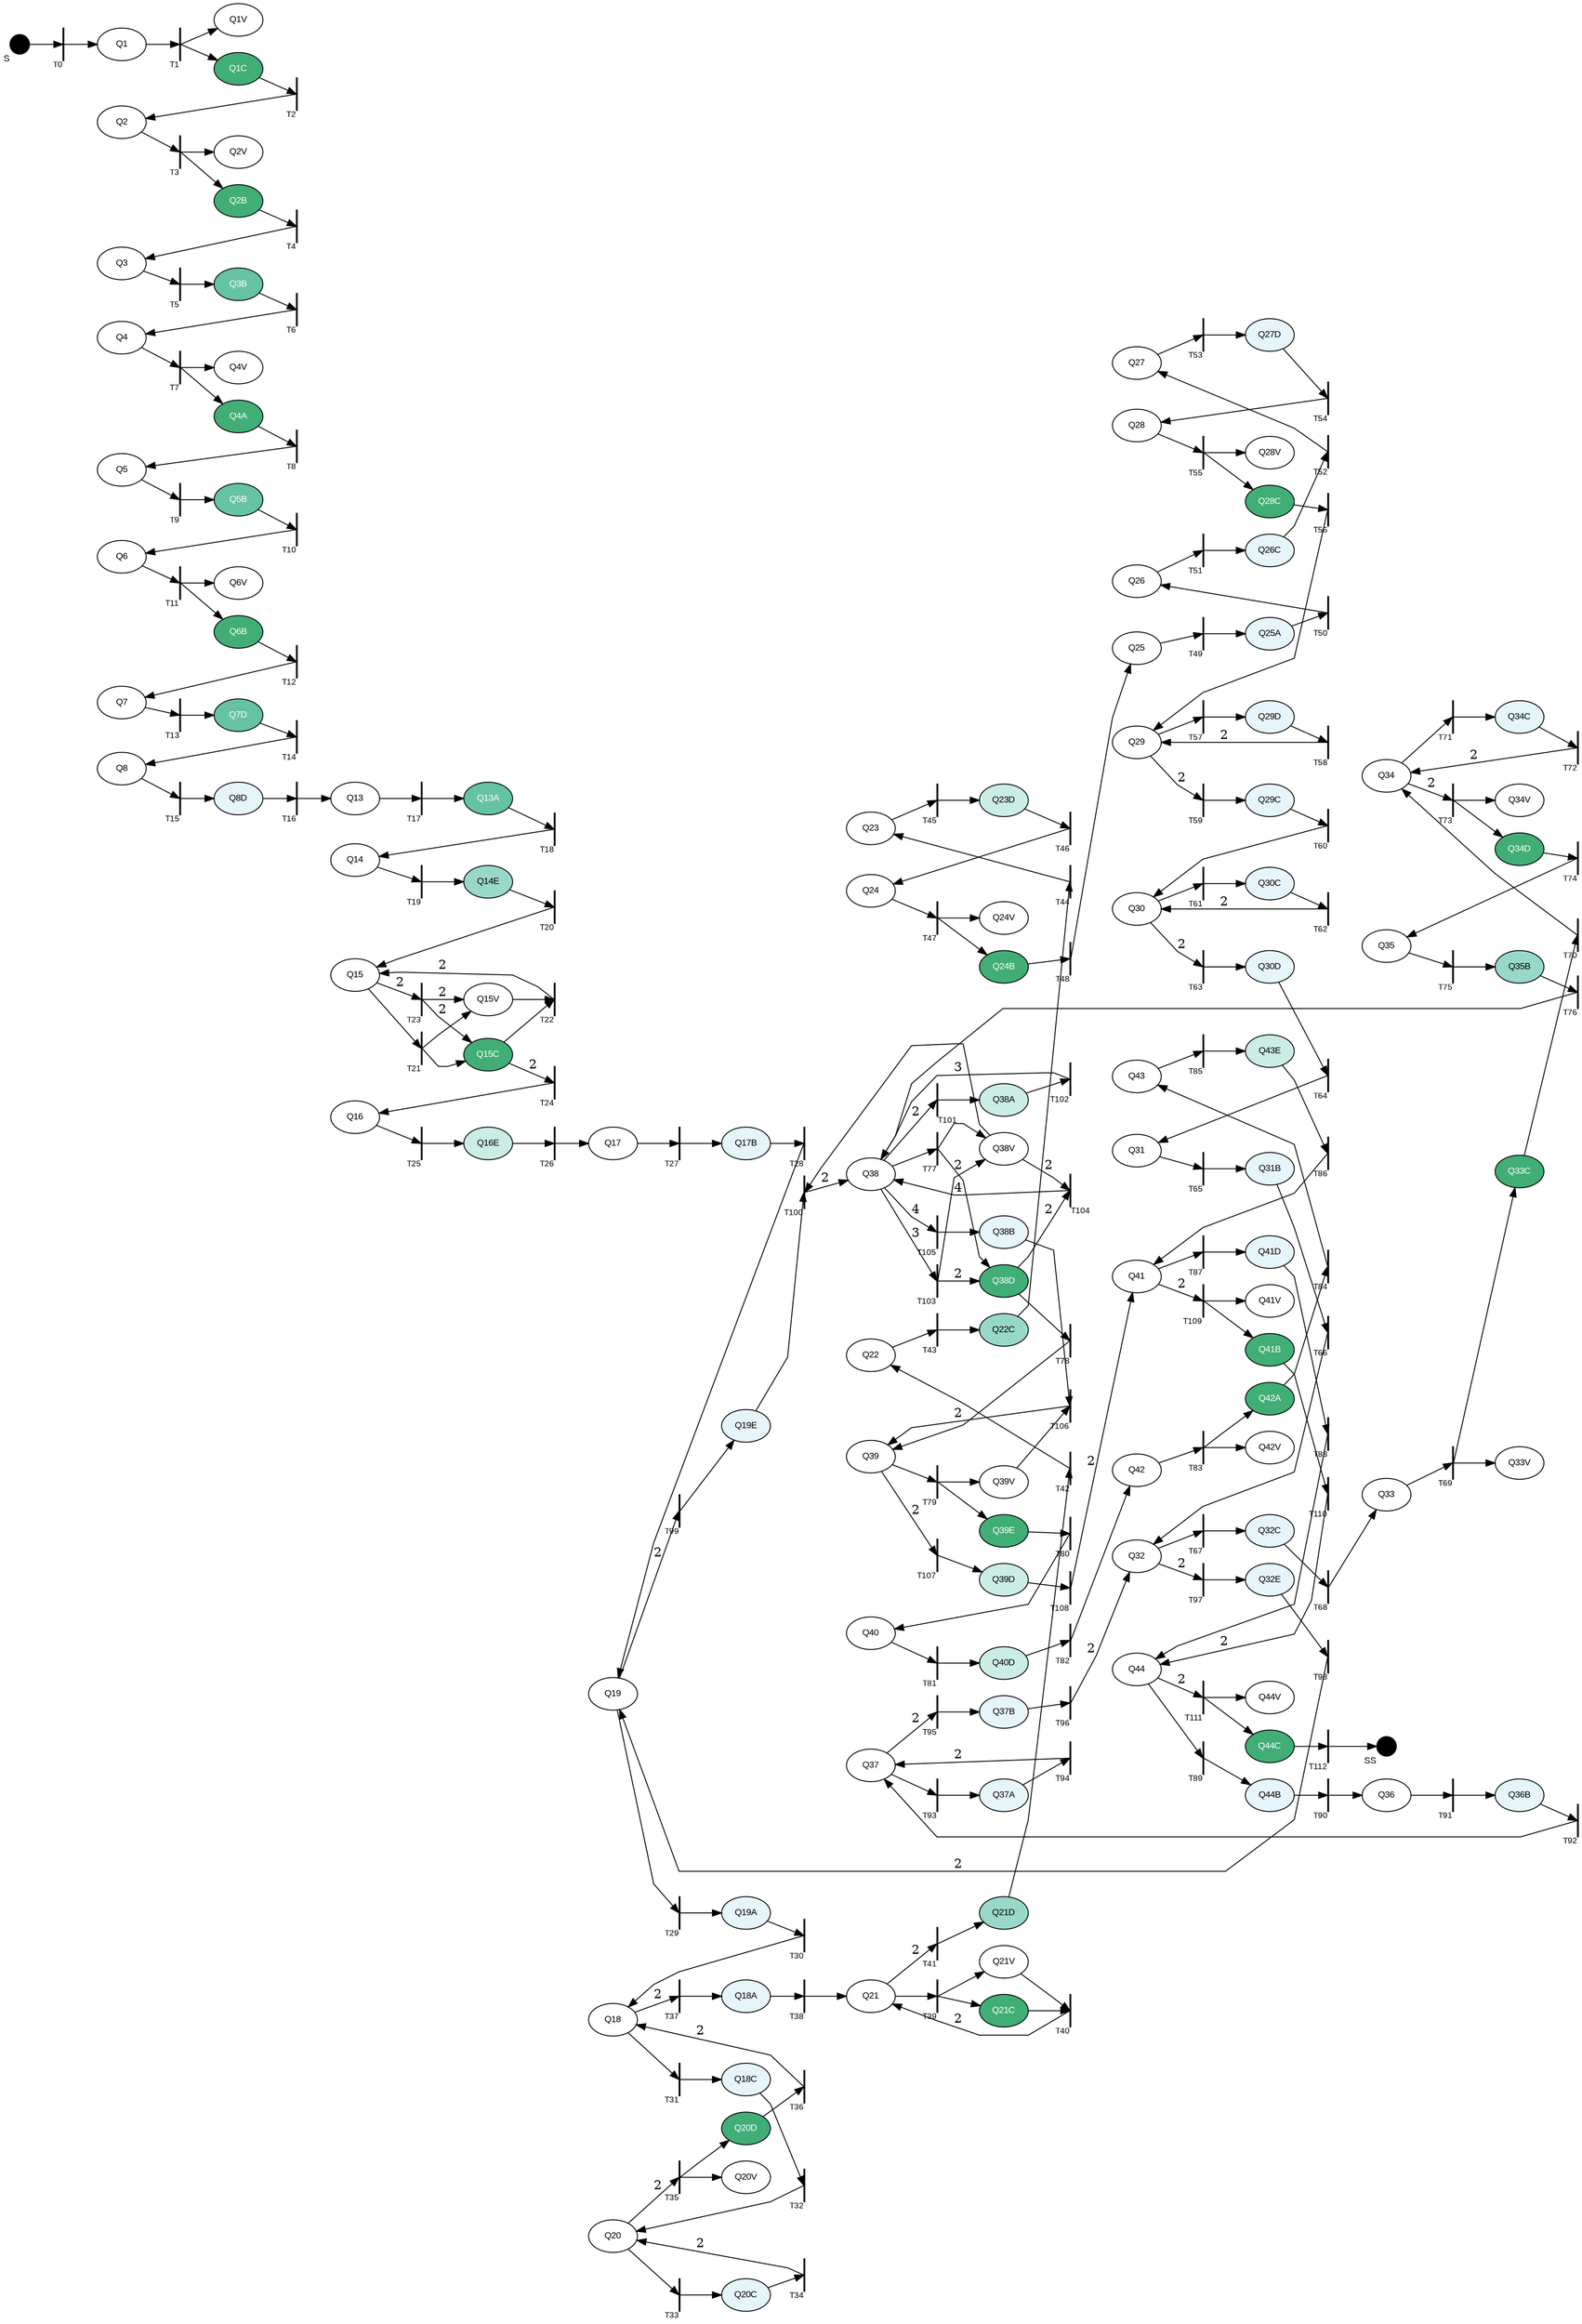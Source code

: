 digraph G { rankdir=LR; splines=polyline;
node[style=filled; fontsize=10; fontname=Arial; fontcolor=black; fillcolor=white; colorscheme=bugn9];
"S"[fillcolor=black; shape=point; width=0.3; xlabel="S";];"Q1"[colorscheme="reds5"; fillcolor=white; ]; "Q1C"[fillcolor=6; fontcolor=white;]; "Q2"[colorscheme="reds5"; fillcolor=white; ]; "Q2B"[fillcolor=6; fontcolor=white;]; "Q3"[colorscheme="reds5"; fillcolor=white; ]; "Q3B"[fillcolor=5; fontcolor=white;]; "Q4"[colorscheme="reds5"; fillcolor=white; ]; "Q4A"[fillcolor=6; fontcolor=white;]; "Q5"[colorscheme="reds5"; fillcolor=white; ]; "Q5B"[fillcolor=5; fontcolor=white;]; "Q6"[colorscheme="reds5"; fillcolor=white; ]; "Q6B"[fillcolor=6; fontcolor=white;]; "Q7"[colorscheme="reds5"; fillcolor=white; ]; "Q7D"[fillcolor=5; fontcolor=white;]; "Q8"[colorscheme="reds5"; fillcolor=white; ]; "Q8D"[fillcolor=2; ]; "Q13"[colorscheme="reds5"; fillcolor=white; ]; "Q13A"[fillcolor=5; fontcolor=white;]; "Q14"[colorscheme="reds5"; fillcolor=white; ]; "Q14E"[fillcolor=4; ]; "Q15"[colorscheme="reds5"; fillcolor=white; ]; "Q15C"[fillcolor=6; fontcolor=white;]; "Q16"[colorscheme="reds5"; fillcolor=white; ]; "Q16E"[fillcolor=3; ]; "Q17"[colorscheme="reds5"; fillcolor=white; ]; "Q17B"[fillcolor=2; ]; "Q19"[colorscheme="reds5"; fillcolor=white; ]; "Q19A"[fillcolor=2; ]; "Q18"[colorscheme="reds5"; fillcolor=white; ]; "Q18C"[fillcolor=2; ]; "Q20"[colorscheme="reds5"; fillcolor=white; ]; "Q20C"[fillcolor=2; ]; "Q20D"[fillcolor=6; fontcolor=white;]; "Q18A"[fillcolor=2; ]; "Q21"[colorscheme="reds5"; fillcolor=white; ]; "Q21C"[fillcolor=6; fontcolor=white;]; "Q21D"[fillcolor=4; ]; "Q22"[colorscheme="reds5"; fillcolor=white; ]; "Q22C"[fillcolor=4; ]; "Q23"[colorscheme="reds5"; fillcolor=white; ]; "Q23D"[fillcolor=3; ]; "Q24"[colorscheme="reds5"; fillcolor=white; ]; "Q24B"[fillcolor=6; fontcolor=white;]; "Q25"[colorscheme="reds5"; fillcolor=white; ]; "Q25A"[fillcolor=2; ]; "Q26"[colorscheme="reds5"; fillcolor=white; ]; "Q26C"[fillcolor=2; ]; "Q27"[colorscheme="reds5"; fillcolor=white; ]; "Q27D"[fillcolor=2; ]; "Q28"[colorscheme="reds5"; fillcolor=white; ]; "Q28C"[fillcolor=6; fontcolor=white;]; "Q29"[colorscheme="reds5"; fillcolor=white; ]; "Q29D"[fillcolor=2; ]; "Q29C"[fillcolor=2; ]; "Q30"[colorscheme="reds5"; fillcolor=white; ]; "Q30C"[fillcolor=2; ]; "Q30D"[fillcolor=2; ]; "Q31"[colorscheme="reds5"; fillcolor=white; ]; "Q31B"[fillcolor=2; ]; "Q32"[colorscheme="reds5"; fillcolor=white; ]; "Q32C"[fillcolor=2; ]; "Q33"[colorscheme="reds5"; fillcolor=white; ]; "Q33C"[fillcolor=6; fontcolor=white;]; "Q34"[colorscheme="reds5"; fillcolor=white; ]; "Q34C"[fillcolor=2; ]; "Q34D"[fillcolor=6; fontcolor=white;]; "Q35"[colorscheme="reds5"; fillcolor=white; ]; "Q35B"[fillcolor=4; ]; "Q38"[colorscheme="reds5"; fillcolor=white; fontcolor=black;]; "Q38D"[fillcolor=6; fontcolor=white;]; "Q39"[colorscheme="reds5"; fillcolor=white; ]; "Q39E"[fillcolor=6; fontcolor=white;]; "Q40"[colorscheme="reds5"; fillcolor=white; ]; "Q40D"[fillcolor=3; ]; "Q42"[colorscheme="reds5"; fillcolor=white; ]; "Q42A"[fillcolor=6; fontcolor=white;]; "Q43"[colorscheme="reds5"; fillcolor=white; ]; "Q43E"[fillcolor=3; ]; "Q41"[colorscheme="reds5"; fillcolor=white; ]; "Q41D"[fillcolor=2; ]; "Q44"[colorscheme="reds5"; fillcolor=white; ]; "Q44B"[fillcolor=2; ]; "Q36"[colorscheme="reds5"; fillcolor=white; ]; "Q36B"[fillcolor=2; ]; "Q37"[colorscheme="reds5"; fillcolor=white; ]; "Q37A"[fillcolor=2; ]; "Q37B"[fillcolor=2; ]; "Q32E"[fillcolor=2; ]; "Q19E"[fillcolor=2; ]; "Q38A"[fillcolor=3; ]; "Q38B"[fillcolor=2; ]; "Q39D"[fillcolor=3; ]; "Q41B"[fillcolor=6; fontcolor=white;]; "Q44C"[fillcolor=6; fontcolor=white;]; "SS"[fillcolor=black; shape=point; width=0.3; xlabel="SS";];"T0"[fillcolor=black; shape=box; label=""; width=0.01; fontsize=9; xlabel="T0"]; "T1"[fillcolor=black; shape=box; label=""; width=0.01; fontsize=9; xlabel="T1"]; "T2"[fillcolor=black; shape=box; label=""; width=0.01; fontsize=9; xlabel="T2"]; "T3"[fillcolor=black; shape=box; label=""; width=0.01; fontsize=9; xlabel="T3"]; "T4"[fillcolor=black; shape=box; label=""; width=0.01; fontsize=9; xlabel="T4"]; "T5"[fillcolor=black; shape=box; label=""; width=0.01; fontsize=9; xlabel="T5"]; "T6"[fillcolor=black; shape=box; label=""; width=0.01; fontsize=9; xlabel="T6"]; "T7"[fillcolor=black; shape=box; label=""; width=0.01; fontsize=9; xlabel="T7"]; "T8"[fillcolor=black; shape=box; label=""; width=0.01; fontsize=9; xlabel="T8"]; "T9"[fillcolor=black; shape=box; label=""; width=0.01; fontsize=9; xlabel="T9"]; "T10"[fillcolor=black; shape=box; label=""; width=0.01; fontsize=9; xlabel="T10"]; "T11"[fillcolor=black; shape=box; label=""; width=0.01; fontsize=9; xlabel="T11"]; "T12"[fillcolor=black; shape=box; label=""; width=0.01; fontsize=9; xlabel="T12"]; "T13"[fillcolor=black; shape=box; label=""; width=0.01; fontsize=9; xlabel="T13"]; "T14"[fillcolor=black; shape=box; label=""; width=0.01; fontsize=9; xlabel="T14"]; "T15"[fillcolor=black; shape=box; label=""; width=0.01; fontsize=9; xlabel="T15"]; "T16"[fillcolor=black; shape=box; label=""; width=0.01; fontsize=9; xlabel="T16"]; "T17"[fillcolor=black; shape=box; label=""; width=0.01; fontsize=9; xlabel="T17"]; "T18"[fillcolor=black; shape=box; label=""; width=0.01; fontsize=9; xlabel="T18"]; "T19"[fillcolor=black; shape=box; label=""; width=0.01; fontsize=9; xlabel="T19"]; "T20"[fillcolor=black; shape=box; label=""; width=0.01; fontsize=9; xlabel="T20"]; "T21"[fillcolor=black; shape=box; label=""; width=0.01; fontsize=9; xlabel="T21"]; "T22"[fillcolor=black; shape=box; label=""; width=0.01; fontsize=9; xlabel="T22"]; "T23"[fillcolor=black; shape=box; label=""; width=0.01; fontsize=9; xlabel="T23"]; "T24"[fillcolor=black; shape=box; label=""; width=0.01; fontsize=9; xlabel="T24"]; "T25"[fillcolor=black; shape=box; label=""; width=0.01; fontsize=9; xlabel="T25"]; "T26"[fillcolor=black; shape=box; label=""; width=0.01; fontsize=9; xlabel="T26"]; "T27"[fillcolor=black; shape=box; label=""; width=0.01; fontsize=9; xlabel="T27"]; "T28"[fillcolor=black; shape=box; label=""; width=0.01; fontsize=9; xlabel="T28"]; "T29"[fillcolor=black; shape=box; label=""; width=0.01; fontsize=9; xlabel="T29"]; "T30"[fillcolor=black; shape=box; label=""; width=0.01; fontsize=9; xlabel="T30"]; "T31"[fillcolor=black; shape=box; label=""; width=0.01; fontsize=9; xlabel="T31"]; "T32"[fillcolor=black; shape=box; label=""; width=0.01; fontsize=9; xlabel="T32"]; "T33"[fillcolor=black; shape=box; label=""; width=0.01; fontsize=9; xlabel="T33"]; "T34"[fillcolor=black; shape=box; label=""; width=0.01; fontsize=9; xlabel="T34"]; "T35"[fillcolor=black; shape=box; label=""; width=0.01; fontsize=9; xlabel="T35"]; "T36"[fillcolor=black; shape=box; label=""; width=0.01; fontsize=9; xlabel="T36"]; "T37"[fillcolor=black; shape=box; label=""; width=0.01; fontsize=9; xlabel="T37"]; "T38"[fillcolor=black; shape=box; label=""; width=0.01; fontsize=9; xlabel="T38"]; "T39"[fillcolor=black; shape=box; label=""; width=0.01; fontsize=9; xlabel="T39"]; "T40"[fillcolor=black; shape=box; label=""; width=0.01; fontsize=9; xlabel="T40"]; "T41"[fillcolor=black; shape=box; label=""; width=0.01; fontsize=9; xlabel="T41"]; "T42"[fillcolor=black; shape=box; label=""; width=0.01; fontsize=9; xlabel="T42"]; "T43"[fillcolor=black; shape=box; label=""; width=0.01; fontsize=9; xlabel="T43"]; "T44"[fillcolor=black; shape=box; label=""; width=0.01; fontsize=9; xlabel="T44"]; "T45"[fillcolor=black; shape=box; label=""; width=0.01; fontsize=9; xlabel="T45"]; "T46"[fillcolor=black; shape=box; label=""; width=0.01; fontsize=9; xlabel="T46"]; "T47"[fillcolor=black; shape=box; label=""; width=0.01; fontsize=9; xlabel="T47"]; "T48"[fillcolor=black; shape=box; label=""; width=0.01; fontsize=9; xlabel="T48"]; "T49"[fillcolor=black; shape=box; label=""; width=0.01; fontsize=9; xlabel="T49"]; "T50"[fillcolor=black; shape=box; label=""; width=0.01; fontsize=9; xlabel="T50"]; "T51"[fillcolor=black; shape=box; label=""; width=0.01; fontsize=9; xlabel="T51"]; "T52"[fillcolor=black; shape=box; label=""; width=0.01; fontsize=9; xlabel="T52"]; "T53"[fillcolor=black; shape=box; label=""; width=0.01; fontsize=9; xlabel="T53"]; "T54"[fillcolor=black; shape=box; label=""; width=0.01; fontsize=9; xlabel="T54"]; "T55"[fillcolor=black; shape=box; label=""; width=0.01; fontsize=9; xlabel="T55"]; "T56"[fillcolor=black; shape=box; label=""; width=0.01; fontsize=9; xlabel="T56"]; "T57"[fillcolor=black; shape=box; label=""; width=0.01; fontsize=9; xlabel="T57"]; "T58"[fillcolor=black; shape=box; label=""; width=0.01; fontsize=9; xlabel="T58"]; "T59"[fillcolor=black; shape=box; label=""; width=0.01; fontsize=9; xlabel="T59"]; "T60"[fillcolor=black; shape=box; label=""; width=0.01; fontsize=9; xlabel="T60"]; "T61"[fillcolor=black; shape=box; label=""; width=0.01; fontsize=9; xlabel="T61"]; "T62"[fillcolor=black; shape=box; label=""; width=0.01; fontsize=9; xlabel="T62"]; "T63"[fillcolor=black; shape=box; label=""; width=0.01; fontsize=9; xlabel="T63"]; "T64"[fillcolor=black; shape=box; label=""; width=0.01; fontsize=9; xlabel="T64"]; "T65"[fillcolor=black; shape=box; label=""; width=0.01; fontsize=9; xlabel="T65"]; "T66"[fillcolor=black; shape=box; label=""; width=0.01; fontsize=9; xlabel="T66"]; "T67"[fillcolor=black; shape=box; label=""; width=0.01; fontsize=9; xlabel="T67"]; "T68"[fillcolor=black; shape=box; label=""; width=0.01; fontsize=9; xlabel="T68"]; "T69"[fillcolor=black; shape=box; label=""; width=0.01; fontsize=9; xlabel="T69"]; "T70"[fillcolor=black; shape=box; label=""; width=0.01; fontsize=9; xlabel="T70"]; "T71"[fillcolor=black; shape=box; label=""; width=0.01; fontsize=9; xlabel="T71"]; "T72"[fillcolor=black; shape=box; label=""; width=0.01; fontsize=9; xlabel="T72"]; "T73"[fillcolor=black; shape=box; label=""; width=0.01; fontsize=9; xlabel="T73"]; "T74"[fillcolor=black; shape=box; label=""; width=0.01; fontsize=9; xlabel="T74"]; "T75"[fillcolor=black; shape=box; label=""; width=0.01; fontsize=9; xlabel="T75"]; "T76"[fillcolor=black; shape=box; label=""; width=0.01; fontsize=9; xlabel="T76"]; "T77"[fillcolor=black; shape=box; label=""; width=0.01; fontsize=9; xlabel="T77"]; "T78"[fillcolor=black; shape=box; label=""; width=0.01; fontsize=9; xlabel="T78"]; "T79"[fillcolor=black; shape=box; label=""; width=0.01; fontsize=9; xlabel="T79"]; "T80"[fillcolor=black; shape=box; label=""; width=0.01; fontsize=9; xlabel="T80"]; "T81"[fillcolor=black; shape=box; label=""; width=0.01; fontsize=9; xlabel="T81"]; "T82"[fillcolor=black; shape=box; label=""; width=0.01; fontsize=9; xlabel="T82"]; "T83"[fillcolor=black; shape=box; label=""; width=0.01; fontsize=9; xlabel="T83"]; "T84"[fillcolor=black; shape=box; label=""; width=0.01; fontsize=9; xlabel="T84"]; "T85"[fillcolor=black; shape=box; label=""; width=0.01; fontsize=9; xlabel="T85"]; "T86"[fillcolor=black; shape=box; label=""; width=0.01; fontsize=9; xlabel="T86"]; "T87"[fillcolor=black; shape=box; label=""; width=0.01; fontsize=9; xlabel="T87"]; "T88"[fillcolor=black; shape=box; label=""; width=0.01; fontsize=9; xlabel="T88"]; "T89"[fillcolor=black; shape=box; label=""; width=0.01; fontsize=9; xlabel="T89"]; "T90"[fillcolor=black; shape=box; label=""; width=0.01; fontsize=9; xlabel="T90"]; "T91"[fillcolor=black; shape=box; label=""; width=0.01; fontsize=9; xlabel="T91"]; "T92"[fillcolor=black; shape=box; label=""; width=0.01; fontsize=9; xlabel="T92"]; "T93"[fillcolor=black; shape=box; label=""; width=0.01; fontsize=9; xlabel="T93"]; "T94"[fillcolor=black; shape=box; label=""; width=0.01; fontsize=9; xlabel="T94"]; "T95"[fillcolor=black; shape=box; label=""; width=0.01; fontsize=9; xlabel="T95"]; "T96"[fillcolor=black; shape=box; label=""; width=0.01; fontsize=9; xlabel="T96"]; "T97"[fillcolor=black; shape=box; label=""; width=0.01; fontsize=9; xlabel="T97"]; "T98"[fillcolor=black; shape=box; label=""; width=0.01; fontsize=9; xlabel="T98"]; "T99"[fillcolor=black; shape=box; label=""; width=0.01; fontsize=9; xlabel="T99"]; "T100"[fillcolor=black; shape=box; label=""; width=0.01; fontsize=9; xlabel="T100"]; "T101"[fillcolor=black; shape=box; label=""; width=0.01; fontsize=9; xlabel="T101"]; "T102"[fillcolor=black; shape=box; label=""; width=0.01; fontsize=9; xlabel="T102"]; "T103"[fillcolor=black; shape=box; label=""; width=0.01; fontsize=9; xlabel="T103"]; "T104"[fillcolor=black; shape=box; label=""; width=0.01; fontsize=9; xlabel="T104"]; "T105"[fillcolor=black; shape=box; label=""; width=0.01; fontsize=9; xlabel="T105"]; "T106"[fillcolor=black; shape=box; label=""; width=0.01; fontsize=9; xlabel="T106"]; "T107"[fillcolor=black; shape=box; label=""; width=0.01; fontsize=9; xlabel="T107"]; "T108"[fillcolor=black; shape=box; label=""; width=0.01; fontsize=9; xlabel="T108"]; "T109"[fillcolor=black; shape=box; label=""; width=0.01; fontsize=9; xlabel="T109"]; "T110"[fillcolor=black; shape=box; label=""; width=0.01; fontsize=9; xlabel="T110"]; "T111"[fillcolor=black; shape=box; label=""; width=0.01; fontsize=9; xlabel="T111"]; "T112"[fillcolor=black; shape=box; label=""; width=0.01; fontsize=9; xlabel="T112"]; {rank=same; "Q1"; "Q2"; "Q3"; "Q4"; "Q5"; "Q6"; "Q7"; "Q8"; }{rank=same; "Q13"; "Q14"; "Q15"; "Q16"; }{rank=same; "Q17"; "Q19"; "Q18"; "Q20"; }{rank=same; "Q21"; "Q22"; "Q23"; "Q24"; }{rank=same; "Q25"; "Q26"; "Q27"; "Q28"; "Q29"; "Q30"; "Q31"; "Q32"; }{rank=same; "Q33"; "Q34"; "Q35"; "Q36"; }{rank=same; "Q38"; "Q39"; "Q40"; "Q37"; }{rank=same; "Q42"; "Q43"; "Q41"; "Q44"; }"S"->"T0" "T0"->"Q1" "Q1"->"T1" "T1"->"Q1C" "T1"->"Q1V" "Q1C"->"T2" "T2"->"Q2" "Q2"->"T3" "T3"->"Q2B" "T3"->"Q2V" "Q2B"->"T4" "T4"->"Q3" "Q3"->"T5" "T5"->"Q3B" "Q3B"->"T6" "T6"->"Q4" "Q4"->"T7" "T7"->"Q4A" "T7"->"Q4V" "Q4A"->"T8" "T8"->"Q5" "Q5"->"T9" "T9"->"Q5B" "Q5B"->"T10" "T10"->"Q6" "Q6"->"T11" "T11"->"Q6B" "T11"->"Q6V" "Q6B"->"T12" "T12"->"Q7" "Q7"->"T13" "T13"->"Q7D" "Q7D"->"T14" "T14"->"Q8" "Q8"->"T15" "T15"->"Q8D" "Q8D"->"T16" "T16"->"Q13" "Q13"->"T17" "T17"->"Q13A" "Q13A"->"T18" "T18"->"Q14" "Q14"->"T19" "T19"->"Q14E" "Q14E"->"T20" "T20"->"Q15" "Q15"->"T21" "T21"->"Q15C" "T21"->"Q15V" "Q15C"->"T22" "Q15V"->"T22" "T22"->"Q15"[label="2";]; "Q15"->"T23"[label="2";]; "T23"->"Q15C"[label="2";]; "T23"->"Q15V"[label="2";]; "Q15C"->"T24"[label="2";]; "T24"->"Q16" "Q16"->"T25" "T25"->"Q16E" "Q16E"->"T26" "T26"->"Q17" "Q17"->"T27" "T27"->"Q17B" "Q17B"->"T28" "T28"->"Q19" "Q19"->"T29" "T29"->"Q19A" "Q19A"->"T30" "T30"->"Q18" "Q18"->"T31" "T31"->"Q18C" "Q18C"->"T32" "T32"->"Q20" "Q20"->"T33" "T33"->"Q20C" "Q20C"->"T34" "T34"->"Q20"[label="2";]; "Q20"->"T35"[label="2";]; "T35"->"Q20D" "T35"->"Q20V" "Q20D"->"T36" "T36"->"Q18"[label="2";]; "Q18"->"T37"[label="2";]; "T37"->"Q18A" "Q18A"->"T38" "T38"->"Q21" "Q21"->"T39" "T39"->"Q21C" "T39"->"Q21V" "Q21C"->"T40" "Q21V"->"T40" "T40"->"Q21"[label="2";]; "Q21"->"T41"[label="2";]; "T41"->"Q21D" "Q21D"->"T42" "T42"->"Q22" "Q22"->"T43" "T43"->"Q22C" "Q22C"->"T44" "T44"->"Q23" "Q23"->"T45" "T45"->"Q23D" "Q23D"->"T46" "T46"->"Q24" "Q24"->"T47" "T47"->"Q24B" "T47"->"Q24V" "Q24B"->"T48" "T48"->"Q25" "Q25"->"T49" "T49"->"Q25A" "Q25A"->"T50" "T50"->"Q26" "Q26"->"T51" "T51"->"Q26C" "Q26C"->"T52" "T52"->"Q27" "Q27"->"T53" "T53"->"Q27D" "Q27D"->"T54" "T54"->"Q28" "Q28"->"T55" "T55"->"Q28C" "T55"->"Q28V" "Q28C"->"T56" "T56"->"Q29" "Q29"->"T57" "T57"->"Q29D" "Q29D"->"T58" "T58"->"Q29"[label="2";]; "Q29"->"T59"[label="2";]; "T59"->"Q29C" "Q29C"->"T60" "T60"->"Q30" "Q30"->"T61" "T61"->"Q30C" "Q30C"->"T62" "T62"->"Q30"[label="2";]; "Q30"->"T63"[label="2";]; "T63"->"Q30D" "Q30D"->"T64" "T64"->"Q31" "Q31"->"T65" "T65"->"Q31B" "Q31B"->"T66" "T66"->"Q32" "Q32"->"T67" "T67"->"Q32C" "Q32C"->"T68" "T68"->"Q33" "Q33"->"T69" "T69"->"Q33C" "T69"->"Q33V" "Q33C"->"T70" "T70"->"Q34" "Q34"->"T71" "T71"->"Q34C" "Q34C"->"T72" "T72"->"Q34"[label="2";]; "Q34"->"T73"[label="2";]; "T73"->"Q34D" "T73"->"Q34V" "Q34D"->"T74" "T74"->"Q35" "Q35"->"T75" "T75"->"Q35B" "Q35B"->"T76" "T76"->"Q38" "Q38"->"T77" "T77"->"Q38D" "T77"->"Q38V" "Q38D"->"T78" "T78"->"Q39" "Q39"->"T79" "T79"->"Q39E" "T79"->"Q39V" "Q39E"->"T80" "T80"->"Q40" "Q40"->"T81" "T81"->"Q40D" "Q40D"->"T82" "T82"->"Q42" "Q42"->"T83" "T83"->"Q42A" "T83"->"Q42V" "Q42A"->"T84" "T84"->"Q43" "Q43"->"T85" "T85"->"Q43E" "Q43E"->"T86" "T86"->"Q41" "Q41"->"T87" "T87"->"Q41D" "Q41D"->"T88" "T88"->"Q44" "Q44"->"T89" "T89"->"Q44B" "Q44B"->"T90" "T90"->"Q36" "Q36"->"T91" "T91"->"Q36B" "Q36B"->"T92" "T92"->"Q37" "Q37"->"T93" "T93"->"Q37A" "Q37A"->"T94" "T94"->"Q37"[label="2";]; "Q37"->"T95"[label="2";]; "T95"->"Q37B" "Q37B"->"T96" "T96"->"Q32"[label="2";]; "Q32"->"T97"[label="2";]; "T97"->"Q32E" "Q32E"->"T98" "T98"->"Q19"[label="2";]; "Q19"->"T99"[label="2";]; "T99"->"Q19E" "Q19E"->"T100" "Q38V"->"T100" "T100"->"Q38"[label="2";]; "Q38"->"T101"[label="2";]; "T101"->"Q38A" "Q38A"->"T102" "T102"->"Q38"[label="3";]; "Q38"->"T103"[label="3";]; "T103"->"Q38D"[label="2";]; "T103"->"Q38V"[label="2";]; "Q38D"->"T104"[label="2";]; "Q38V"->"T104"[label="2";]; "T104"->"Q38"[label="4";]; "Q38"->"T105"[label="4";]; "T105"->"Q38B" "Q38B"->"T106" "Q39V"->"T106" "T106"->"Q39"[label="2";]; "Q39"->"T107"[label="2";]; "T107"->"Q39D" "Q39D"->"T108" "T108"->"Q41"[label="2";]; "Q41"->"T109"[label="2";]; "T109"->"Q41B" "T109"->"Q41V" "Q41B"->"T110" "T110"->"Q44"[label="2";]; "Q44"->"T111"[label="2";]; "T111"->"Q44C" "T111"->"Q44V" "Q44C"->"T112" "T112"->"SS" }